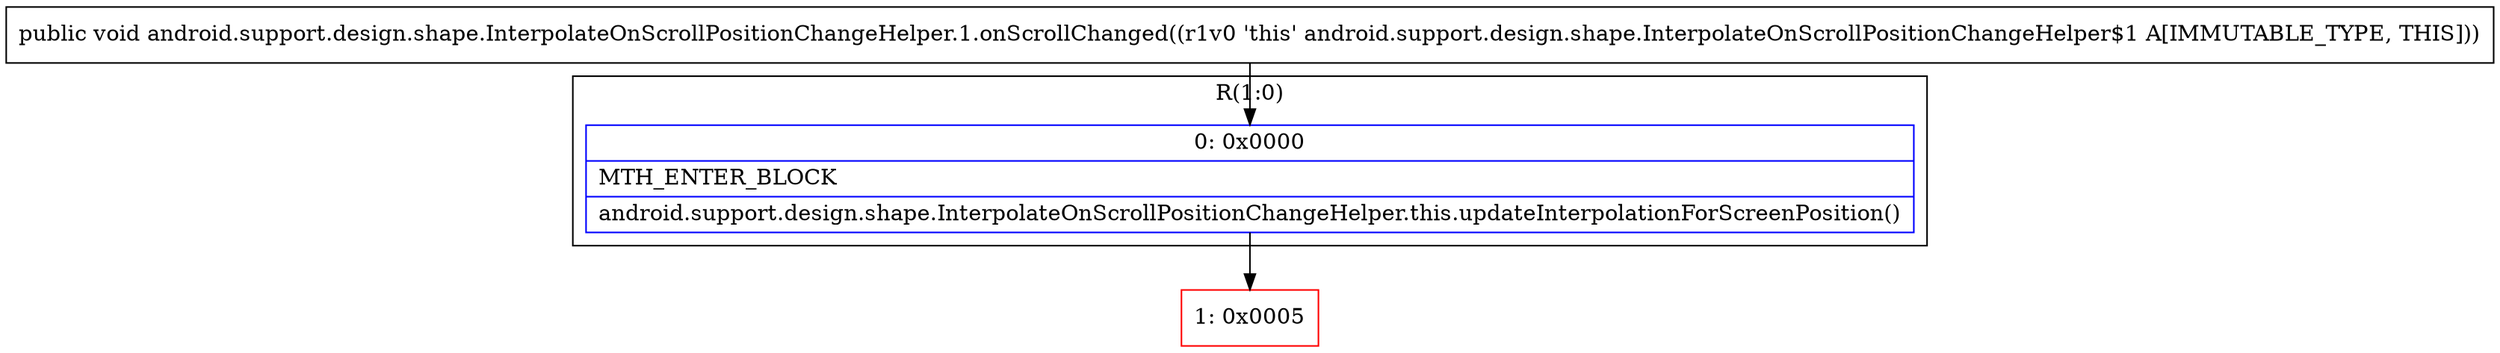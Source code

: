 digraph "CFG forandroid.support.design.shape.InterpolateOnScrollPositionChangeHelper.1.onScrollChanged()V" {
subgraph cluster_Region_310833260 {
label = "R(1:0)";
node [shape=record,color=blue];
Node_0 [shape=record,label="{0\:\ 0x0000|MTH_ENTER_BLOCK\l|android.support.design.shape.InterpolateOnScrollPositionChangeHelper.this.updateInterpolationForScreenPosition()\l}"];
}
Node_1 [shape=record,color=red,label="{1\:\ 0x0005}"];
MethodNode[shape=record,label="{public void android.support.design.shape.InterpolateOnScrollPositionChangeHelper.1.onScrollChanged((r1v0 'this' android.support.design.shape.InterpolateOnScrollPositionChangeHelper$1 A[IMMUTABLE_TYPE, THIS])) }"];
MethodNode -> Node_0;
Node_0 -> Node_1;
}

